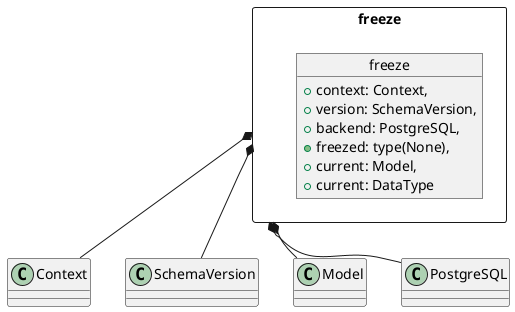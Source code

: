 @startuml
package freeze <<Rectangle>> {

    object freeze {
        +context: Context,
        +version: SchemaVersion,
        +backend: PostgreSQL,
        +freezed: type(None),
        +current: Model,
        +current: DataType
    }



}

freeze *-- Context
freeze *-- SchemaVersion
freeze *-- Model
freeze *-- PostgreSQL
@enduml

